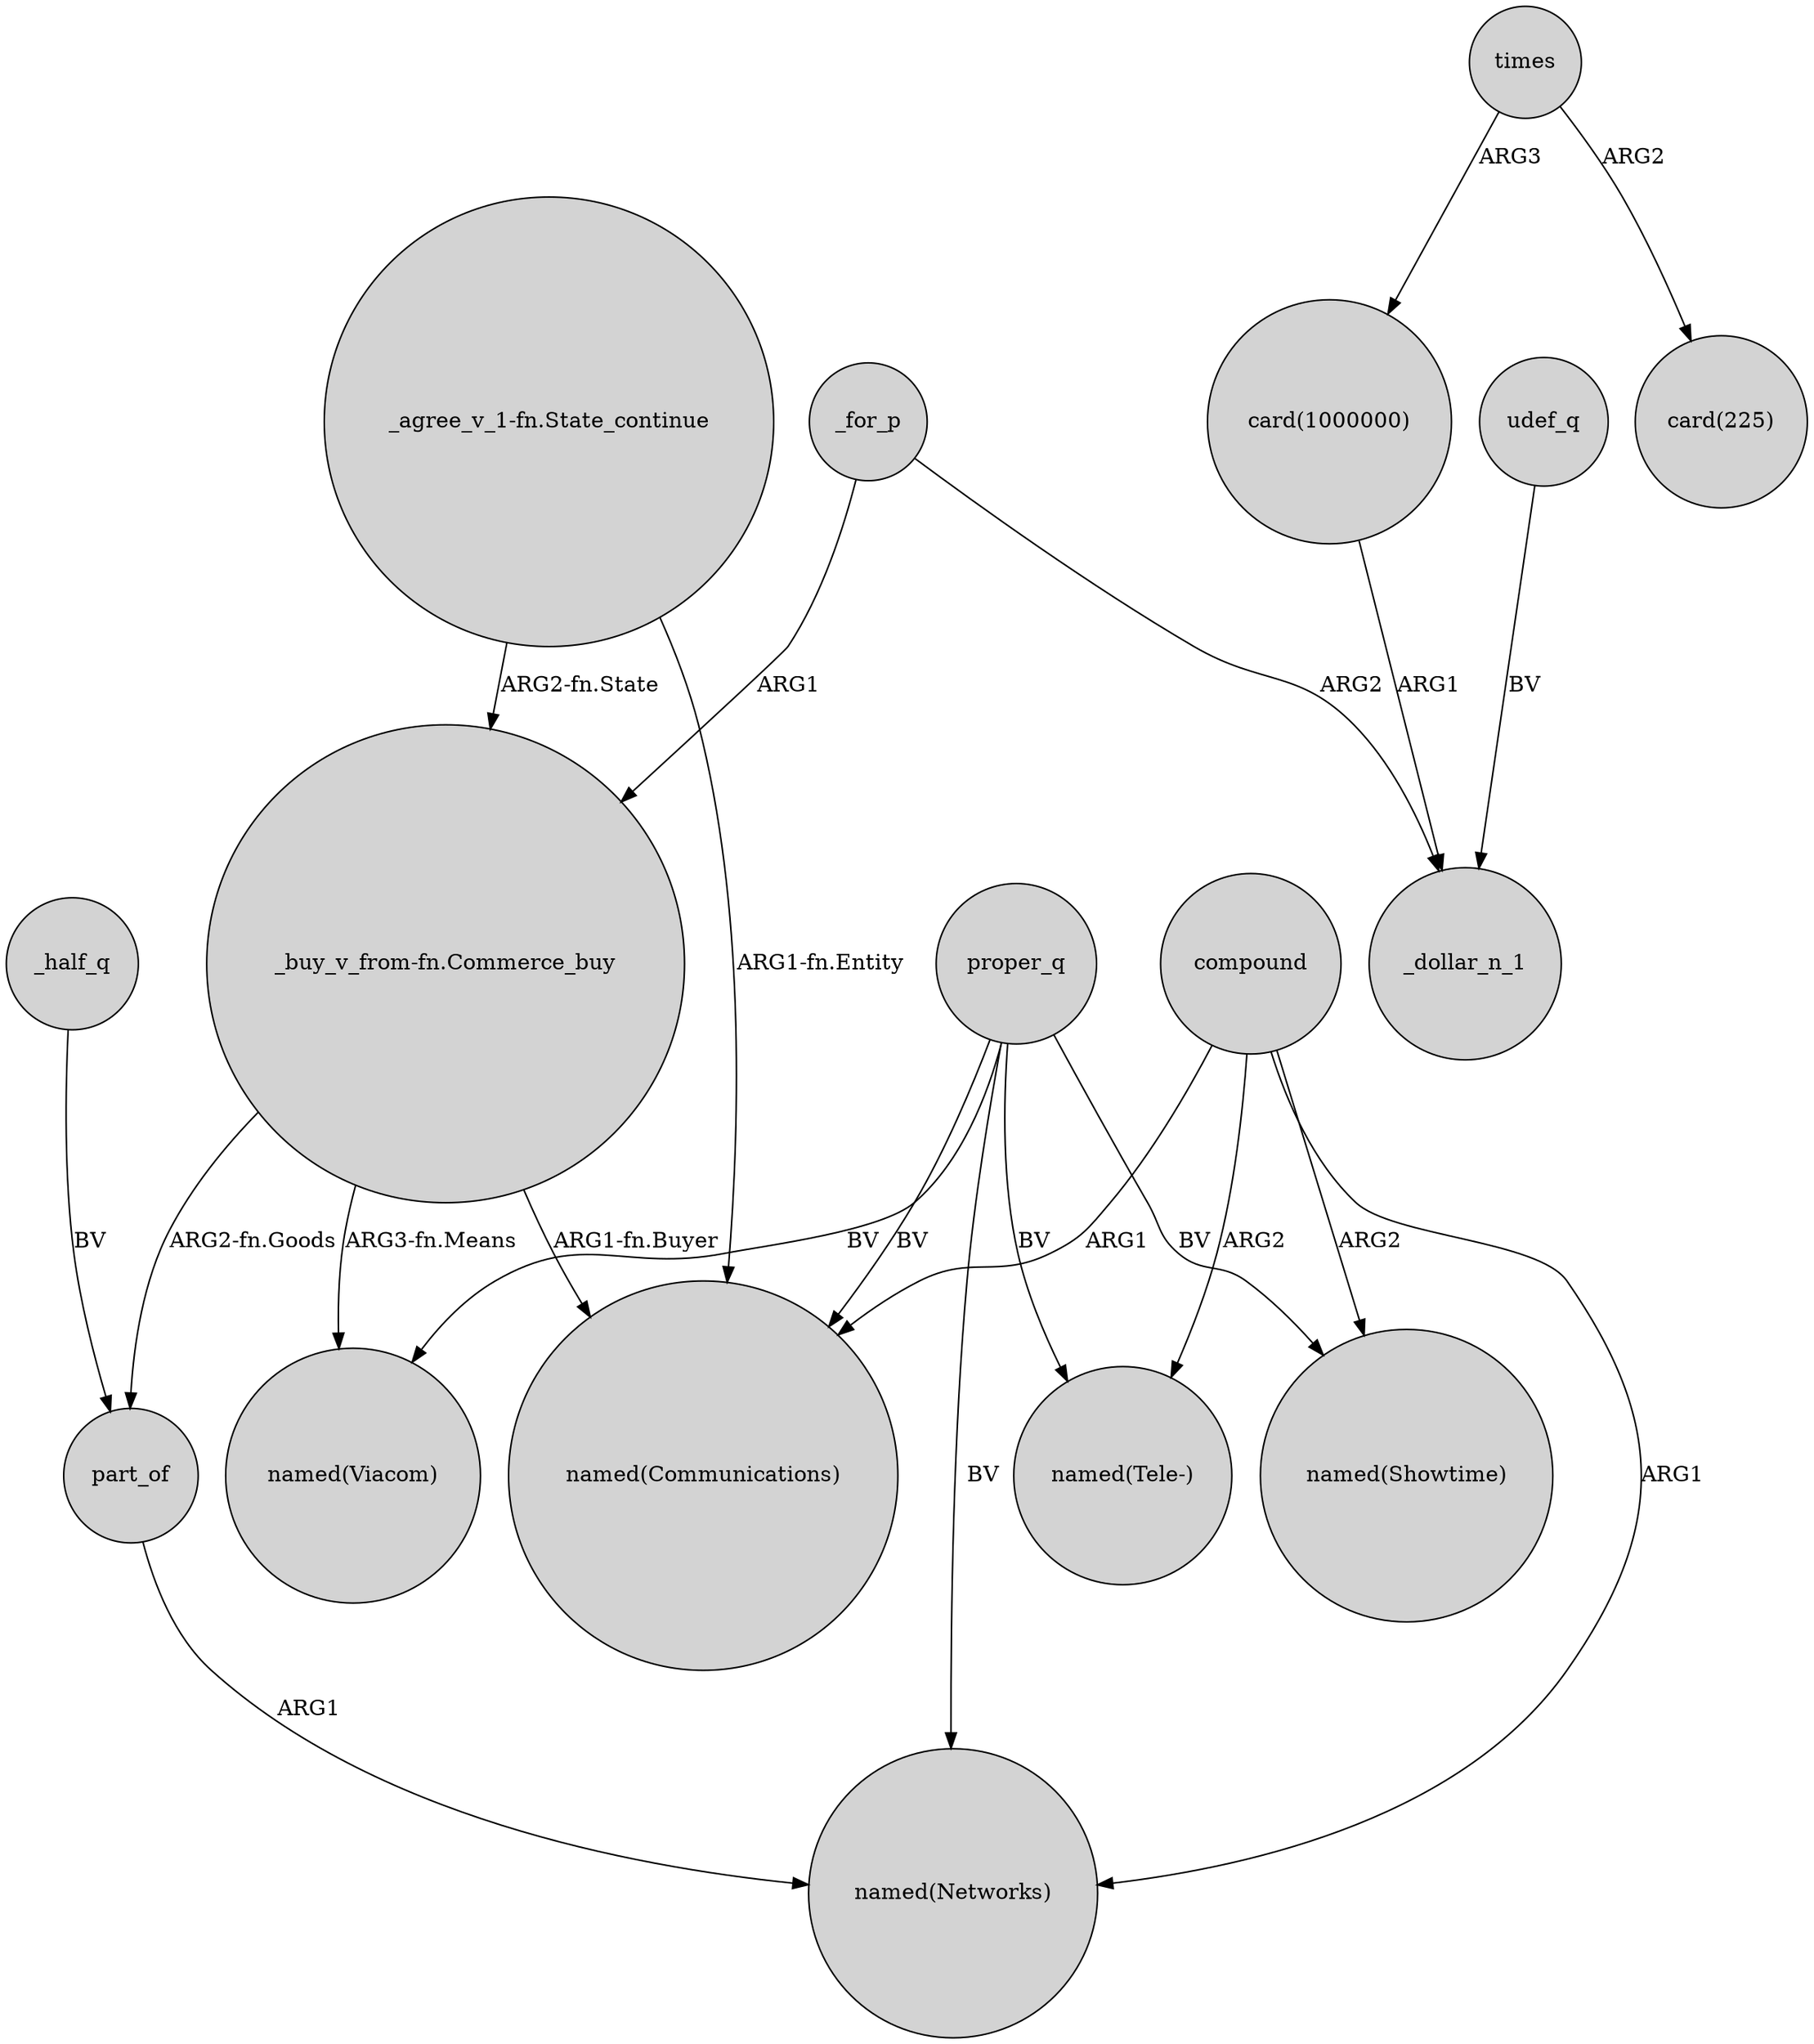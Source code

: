 digraph {
	node [shape=circle style=filled]
	"_agree_v_1-fn.State_continue" -> "_buy_v_from-fn.Commerce_buy" [label="ARG2-fn.State"]
	proper_q -> "named(Communications)" [label=BV]
	"_buy_v_from-fn.Commerce_buy" -> "named(Communications)" [label="ARG1-fn.Buyer"]
	"_buy_v_from-fn.Commerce_buy" -> "named(Viacom)" [label="ARG3-fn.Means"]
	compound -> "named(Communications)" [label=ARG1]
	times -> "card(225)" [label=ARG2]
	times -> "card(1000000)" [label=ARG3]
	proper_q -> "named(Tele-)" [label=BV]
	proper_q -> "named(Showtime)" [label=BV]
	compound -> "named(Showtime)" [label=ARG2]
	compound -> "named(Tele-)" [label=ARG2]
	_half_q -> part_of [label=BV]
	_for_p -> _dollar_n_1 [label=ARG2]
	udef_q -> _dollar_n_1 [label=BV]
	"_buy_v_from-fn.Commerce_buy" -> part_of [label="ARG2-fn.Goods"]
	"card(1000000)" -> _dollar_n_1 [label=ARG1]
	compound -> "named(Networks)" [label=ARG1]
	proper_q -> "named(Networks)" [label=BV]
	part_of -> "named(Networks)" [label=ARG1]
	_for_p -> "_buy_v_from-fn.Commerce_buy" [label=ARG1]
	proper_q -> "named(Viacom)" [label=BV]
	"_agree_v_1-fn.State_continue" -> "named(Communications)" [label="ARG1-fn.Entity"]
}
